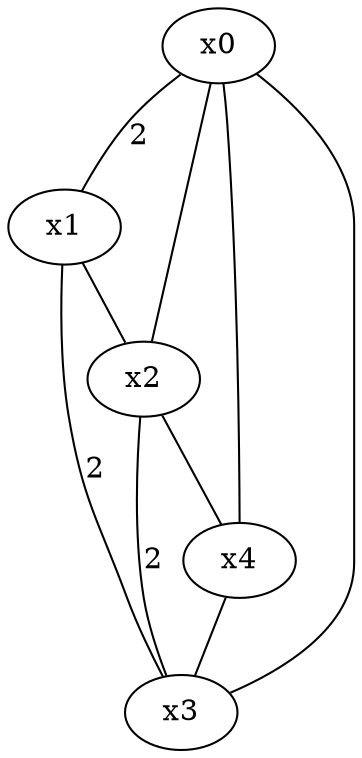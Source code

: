 Graph gr
{
	x0 -- x1 [label = 2];
	x0 -- x2;
	x0 -- x3;
	x0 -- x4;
	x1 -- x2;
	x2 -- x4;
	x2 -- x3 [label = 2];
	x4 -- x3;
	x1 -- x3 [label = 2];
}

